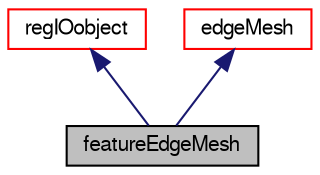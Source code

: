 digraph "featureEdgeMesh"
{
  bgcolor="transparent";
  edge [fontname="FreeSans",fontsize="10",labelfontname="FreeSans",labelfontsize="10"];
  node [fontname="FreeSans",fontsize="10",shape=record];
  Node5 [label="featureEdgeMesh",height=0.2,width=0.4,color="black", fillcolor="grey75", style="filled", fontcolor="black"];
  Node6 -> Node5 [dir="back",color="midnightblue",fontsize="10",style="solid",fontname="FreeSans"];
  Node6 [label="regIOobject",height=0.2,width=0.4,color="red",URL="$a26334.html",tooltip="regIOobject is an abstract class derived from IOobject to handle automatic object registration with t..."];
  Node13 -> Node5 [dir="back",color="midnightblue",fontsize="10",style="solid",fontname="FreeSans"];
  Node13 [label="edgeMesh",height=0.2,width=0.4,color="red",URL="$a21754.html",tooltip="Points connected by edges. "];
}
